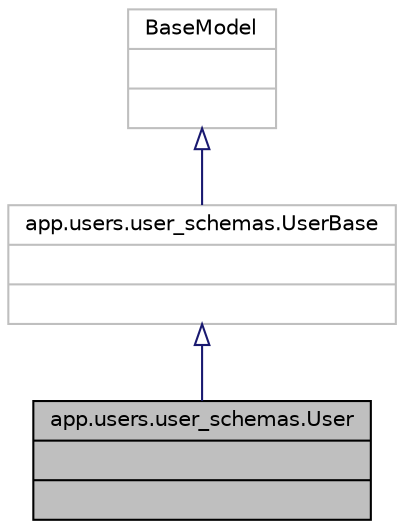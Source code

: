 digraph "app.users.user_schemas.User"
{
 // LATEX_PDF_SIZE
  edge [fontname="Helvetica",fontsize="10",labelfontname="Helvetica",labelfontsize="10"];
  node [fontname="Helvetica",fontsize="10",shape=record];
  Node1 [label="{app.users.user_schemas.User\n||}",height=0.2,width=0.4,color="black", fillcolor="grey75", style="filled", fontcolor="black",tooltip=" "];
  Node2 -> Node1 [dir="back",color="midnightblue",fontsize="10",style="solid",arrowtail="onormal",fontname="Helvetica"];
  Node2 [label="{app.users.user_schemas.UserBase\n||}",height=0.2,width=0.4,color="grey75", fillcolor="white", style="filled",URL="$classapp_1_1users_1_1user__schemas_1_1UserBase.html",tooltip=" "];
  Node3 -> Node2 [dir="back",color="midnightblue",fontsize="10",style="solid",arrowtail="onormal",fontname="Helvetica"];
  Node3 [label="{BaseModel\n||}",height=0.2,width=0.4,color="grey75", fillcolor="white", style="filled",tooltip=" "];
}
